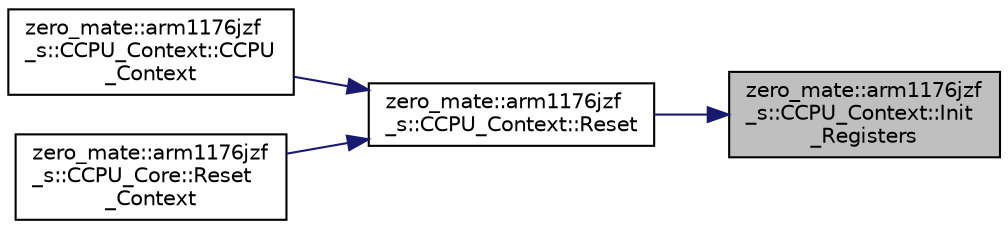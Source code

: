 digraph "zero_mate::arm1176jzf_s::CCPU_Context::Init_Registers"
{
 // LATEX_PDF_SIZE
  bgcolor="transparent";
  edge [fontname="Helvetica",fontsize="10",labelfontname="Helvetica",labelfontsize="10"];
  node [fontname="Helvetica",fontsize="10",shape=record];
  rankdir="RL";
  Node1 [label="zero_mate::arm1176jzf\l_s::CCPU_Context::Init\l_Registers",height=0.2,width=0.4,color="black", fillcolor="grey75", style="filled", fontcolor="black",tooltip=" "];
  Node1 -> Node2 [dir="back",color="midnightblue",fontsize="10",style="solid",fontname="Helvetica"];
  Node2 [label="zero_mate::arm1176jzf\l_s::CCPU_Context::Reset",height=0.2,width=0.4,color="black",URL="$classzero__mate_1_1arm1176jzf__s_1_1CCPU__Context.html#a286edf7ca93bc920f9896b5b777b4b8b",tooltip=" "];
  Node2 -> Node3 [dir="back",color="midnightblue",fontsize="10",style="solid",fontname="Helvetica"];
  Node3 [label="zero_mate::arm1176jzf\l_s::CCPU_Context::CCPU\l_Context",height=0.2,width=0.4,color="black",URL="$classzero__mate_1_1arm1176jzf__s_1_1CCPU__Context.html#afb2bc49ac16284a27b81cec3322f8898",tooltip=" "];
  Node2 -> Node4 [dir="back",color="midnightblue",fontsize="10",style="solid",fontname="Helvetica"];
  Node4 [label="zero_mate::arm1176jzf\l_s::CCPU_Core::Reset\l_Context",height=0.2,width=0.4,color="black",URL="$classzero__mate_1_1arm1176jzf__s_1_1CCPU__Core.html#acb9dcca2bec495d4424c6183c6ac7064",tooltip="Resets the CPU context."];
}
